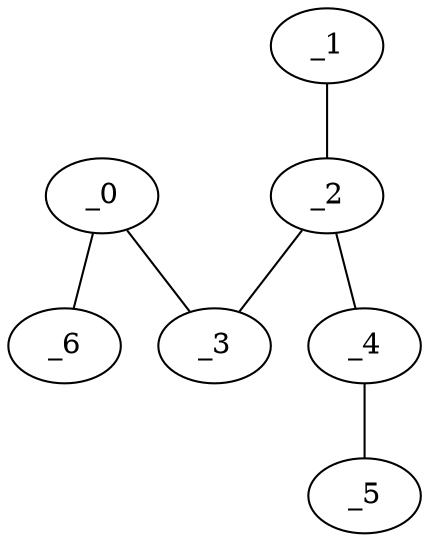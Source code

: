 graph EP1_0108 {
	_0	 [x="2.24",
		y="2.75"];
	_3	 [x="0.123065",
		y="2.52007"];
	_0 -- _3;
	_6	 [x="1.29259",
		y="0.0813956"];
	_0 -- _6;
	_1	 [x="1.71337",
		y="1.10506"];
	_2	 [x="0.528714",
		y="1.2901"];
	_1 -- _2;
	_2 -- _3;
	_4	 [x="0.375592",
		y="2.01476"];
	_2 -- _4;
	_5	 [x="1.52178",
		y="1.97419"];
	_4 -- _5;
}
